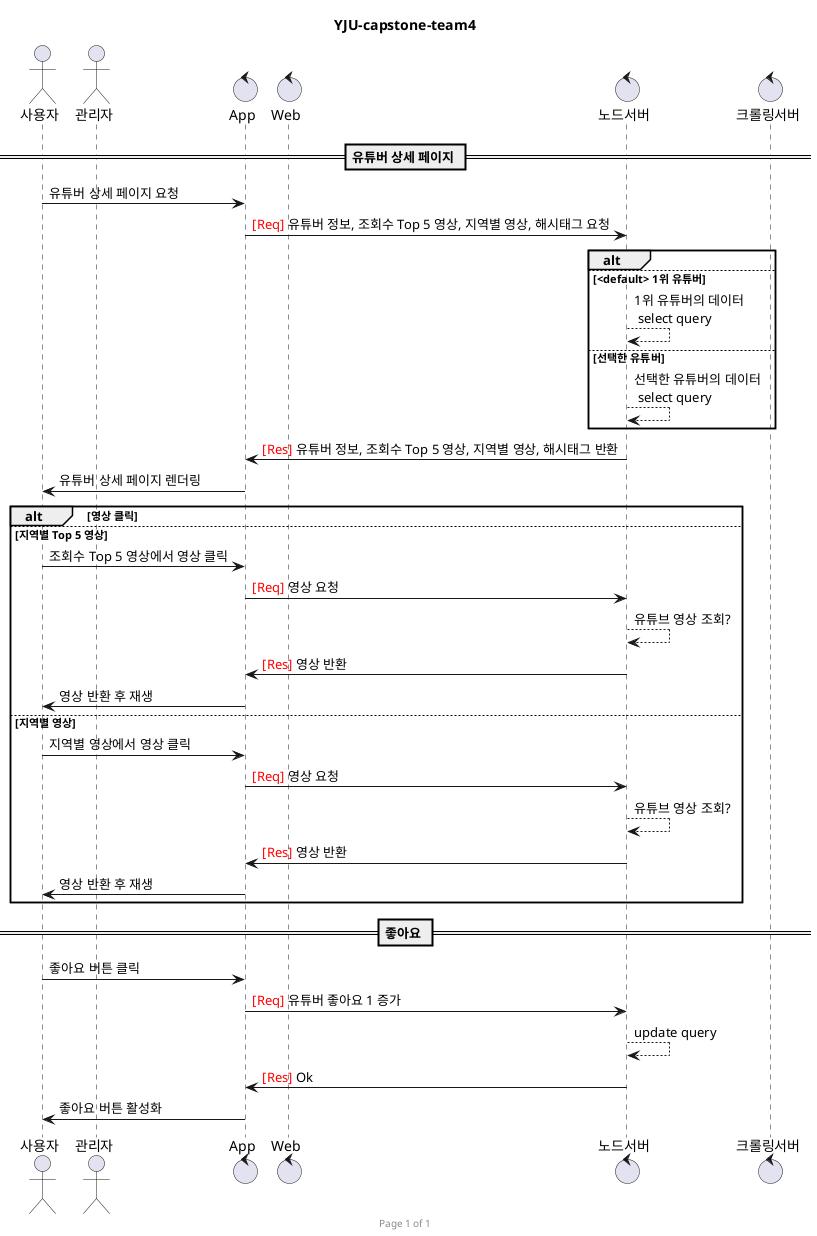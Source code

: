 @startuml

title YJU-capstone-team4
footer Page %page% of %lastpage%

actor 사용자 as User
actor 관리자 as Admin

control App
control Web
control 노드서버 as Node
control 크롤링서버 as Lamda

== 유튜버 상세 페이지 ==
User -> App : 유튜버 상세 페이지 요청
    App -> Node : <font color=red>[Req]</font> 유튜버 정보, 조회수 Top 5 영상, 지역별 영상, 해시태그 요청
        alt
        else <default> 1위 유튜버
            Node --> Node : 1위 유튜버의 데이터 \n select query
        else 선택한 유튜버
            Node --> Node : 선택한 유튜버의 데이터 \n select query
        end
    Node -> App : <font color=red>[Res]</font> 유튜버 정보, 조회수 Top 5 영상, 지역별 영상, 해시태그 반환
App -> User : 유튜버 상세 페이지 렌더링

alt 영상 클릭
else 지역별 Top 5 영상
    User -> App : 조회수 Top 5 영상에서 영상 클릭
        App -> Node : <font color=red>[Req]</font> 영상 요청
            Node --> Node : 유튜브 영상 조회?
        Node -> App : <font color=red>[Res]</font> 영상 반환
    App -> User : 영상 반환 후 재생

else 지역별 영상
    User -> App : 지역별 영상에서 영상 클릭
        App -> Node : <font color=red>[Req]</font> 영상 요청
            Node --> Node : 유튜브 영상 조회?
        Node -> App : <font color=red>[Res]</font> 영상 반환
    App -> User : 영상 반환 후 재생
end

== 좋아요 ==
User -> App : 좋아요 버튼 클릭
    App -> Node : <font color=red>[Req]</font> 유튜버 좋아요 1 증가
        Node --> Node : update query
    Node -> App : <font color=red>[Res]</font> Ok
App -> User : 좋아요 버튼 활성화

@enduml